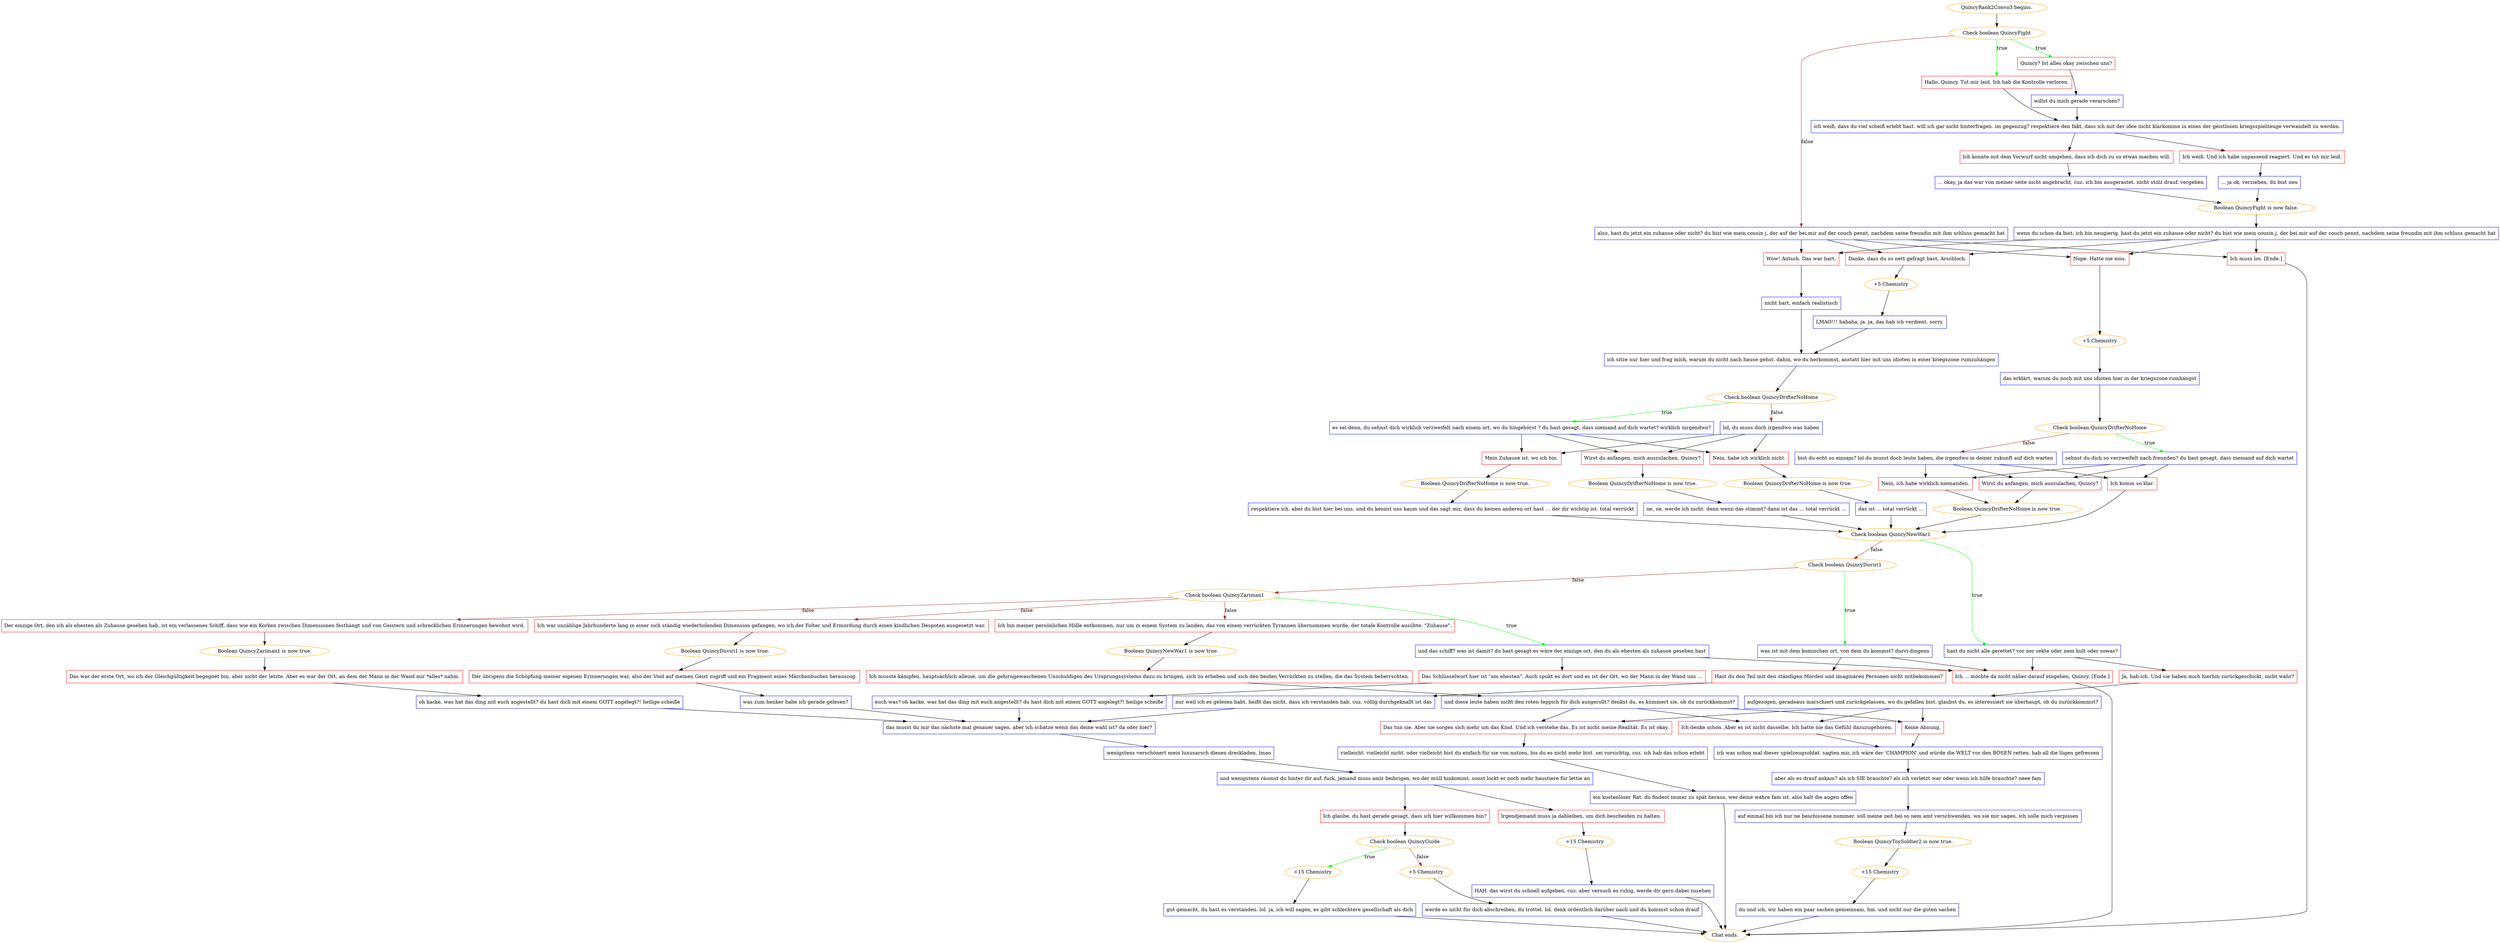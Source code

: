 digraph {
	"QuincyRank2Convo3 begins." [color=orange];
		"QuincyRank2Convo3 begins." -> j1601702419;
	j1601702419 [label="Check boolean QuincyFight",color=orange];
		j1601702419 -> j1694084769 [label=true,color=green];
		j1601702419 -> j3297997728 [label=true,color=green];
		j1601702419 -> j2319732819 [label=false,color=brown];
	j1694084769 [label="Quincy? Ist alles okay zwischen uns?",shape=box,color=red];
		j1694084769 -> j2025047068;
	j3297997728 [label="Hallo, Quincy. Tut mir leid. Ich hab die Kontrolle verloren.",shape=box,color=red];
		j3297997728 -> j3129482548;
	j2319732819 [label="also, hast du jetzt ein zuhause oder nicht? du bist wie mein cousin j, der auf der bei mir auf der couch pennt, nachdem seine freundin mit ihm schluss gemacht hat",shape=box,color=blue];
		j2319732819 -> j1448931252;
		j2319732819 -> j2518014073;
		j2319732819 -> j1787232933;
		j2319732819 -> j610652998;
	j2025047068 [label="willst du mich gerade verarschen?",shape=box,color=blue];
		j2025047068 -> j3129482548;
	j3129482548 [label="ich weiß, dass du viel scheiß erlebt hast. will ich gar nicht hinterfragen. im gegenzug? respektiere den fakt, dass ich mit der idee nicht klarkomme in eines der geistlosen kriegsspielzeuge verwandelt zu werden.",shape=box,color=blue];
		j3129482548 -> j2444073102;
		j3129482548 -> j3070292935;
	j1448931252 [label="Nope. Hatte nie eins.",shape=box,color=red];
		j1448931252 -> j2404862730;
	j2518014073 [label="Wow! Autsch. Das war hart.",shape=box,color=red];
		j2518014073 -> j2132056187;
	j1787232933 [label="Danke, dass du so nett gefragt hast, Arschloch.",shape=box,color=red];
		j1787232933 -> j22582597;
	j610652998 [label="Ich muss los. [Ende.]",shape=box,color=red];
		j610652998 -> "Chat ends.";
	j2444073102 [label="Ich konnte mit dem Vorwurf nicht umgehen, dass ich dich zu so etwas machen will.",shape=box,color=red];
		j2444073102 -> j2227640096;
	j3070292935 [label="Ich weiß. Und ich habe unpassend reagiert. Und es tut mir leid.",shape=box,color=red];
		j3070292935 -> j505418195;
	j2404862730 [label="+5 Chemistry",color=orange];
		j2404862730 -> j246227955;
	j2132056187 [label="nicht hart, einfach realistisch",shape=box,color=blue];
		j2132056187 -> j674284634;
	j22582597 [label="+5 Chemistry",color=orange];
		j22582597 -> j1219255023;
	"Chat ends." [color=orange];
	j2227640096 [label="... okay, ja das war von meiner seite nicht angebracht, cuz. ich bin ausgerastet. nicht stolz drauf. vergeben",shape=box,color=blue];
		j2227640096 -> j1904078219;
	j505418195 [label="... ja ok, verziehen, du bist neu",shape=box,color=blue];
		j505418195 -> j1904078219;
	j246227955 [label="das erklärt, warum du noch mit uns idioten hier in der kriegszone rumhängst",shape=box,color=blue];
		j246227955 -> j4197026530;
	j674284634 [label="ich sitze nur hier und frag mich, warum du nicht nach hause gehst. dahin, wo du herkommst, anstatt hier mit uns idioten in einer kriegszone rumzuhängen",shape=box,color=blue];
		j674284634 -> j1894094016;
	j1219255023 [label="LMAO!!! hahaha, ja. ja, das hab ich verdient. sorry.",shape=box,color=blue];
		j1219255023 -> j674284634;
	j1904078219 [label="Boolean QuincyFight is now false.",color=orange];
		j1904078219 -> j1401566725;
	j4197026530 [label="Check boolean QuincyDrifterNoHome",color=orange];
		j4197026530 -> j414782578 [label=true,color=green];
		j4197026530 -> j637598363 [label=false,color=brown];
	j1894094016 [label="Check boolean QuincyDrifterNoHome",color=orange];
		j1894094016 -> j3606142407 [label=true,color=green];
		j1894094016 -> j3568276627 [label=false,color=brown];
	j1401566725 [label="wenn du schon da bist, ich bin neugierig. hast du jetzt ein zuhause oder nicht? du bist wie mein cousin j, der bei mir auf der couch pennt, nachdem seine freundin mit ihm schluss gemacht hat",shape=box,color=blue];
		j1401566725 -> j1448931252;
		j1401566725 -> j2518014073;
		j1401566725 -> j1787232933;
		j1401566725 -> j610652998;
	j414782578 [label="sehnst du dich so verzweifelt nach freunden? du hast gesagt, dass niemand auf dich wartet",shape=box,color=blue];
		j414782578 -> j3864182837;
		j414782578 -> j4063546516;
		j414782578 -> j2136346951;
	j637598363 [label="bist du echt so einsam? lol du musst doch leute haben, die irgendwo in deiner zukunft auf dich warten",shape=box,color=blue];
		j637598363 -> j3864182837;
		j637598363 -> j4063546516;
		j637598363 -> j2136346951;
	j3606142407 [label="es sei denn, du sehnst dich wirklich verzweifelt nach einem ort, wo du hingehörst ? du hast gesagt, dass niemand auf dich wartet? wirklich nirgendwo?",shape=box,color=blue];
		j3606142407 -> j791407468;
		j3606142407 -> j3152754449;
		j3606142407 -> j2534317359;
	j3568276627 [label="lol, du muss doch irgendwo was haben",shape=box,color=blue];
		j3568276627 -> j791407468;
		j3568276627 -> j3152754449;
		j3568276627 -> j2534317359;
	j3864182837 [label="Nein, ich habe wirklich niemanden.",shape=box,color=red];
		j3864182837 -> j3282833082;
	j4063546516 [label="Wirst du anfangen, mich auszulachen, Quincy?",shape=box,color=red];
		j4063546516 -> j3282833082;
	j2136346951 [label="Ich komm so klar.",shape=box,color=red];
		j2136346951 -> j3757093126;
	j791407468 [label="Nein, habe ich wirklich nicht.",shape=box,color=red];
		j791407468 -> j3565403768;
	j3152754449 [label="Wirst du anfangen, mich auszulachen, Quincy?",shape=box,color=red];
		j3152754449 -> j4111262677;
	j2534317359 [label="Mein Zuhause ist, wo ich bin.",shape=box,color=red];
		j2534317359 -> j2505569278;
	j3282833082 [label="Boolean QuincyDrifterNoHome is now true.",color=orange];
		j3282833082 -> j3757093126;
	j3757093126 [label="Check boolean QuincyNewWar1",color=orange];
		j3757093126 -> j3228418771 [label=true,color=green];
		j3757093126 -> j2045940686 [label=false,color=brown];
	j3565403768 [label="Boolean QuincyDrifterNoHome is now true.",color=orange];
		j3565403768 -> j2208712115;
	j4111262677 [label="Boolean QuincyDrifterNoHome is now true.",color=orange];
		j4111262677 -> j1790836181;
	j2505569278 [label="Boolean QuincyDrifterNoHome is now true.",color=orange];
		j2505569278 -> j3536452080;
	j3228418771 [label="hast du nicht alle gerettet? vor ner sekte oder nem kult oder sowas?",shape=box,color=blue];
		j3228418771 -> j2061054236;
		j3228418771 -> j162812519;
	j2045940686 [label="Check boolean QuincyDuviri1",color=orange];
		j2045940686 -> j241694462 [label=true,color=green];
		j2045940686 -> j931242892 [label=false,color=brown];
	j2208712115 [label="das ist ... total verrückt ...",shape=box,color=blue];
		j2208712115 -> j3757093126;
	j1790836181 [label="ne, ne, werde ich nicht. denn wenn das stimmt? dann ist das ... total verrückt ...",shape=box,color=blue];
		j1790836181 -> j3757093126;
	j3536452080 [label="respektiere ich. aber du bist hier bei uns, und du kennst uns kaum und das sagt mir, dass du keinen anderen ort hast ... der dir wichtig ist. total verrückt",shape=box,color=blue];
		j3536452080 -> j3757093126;
	j2061054236 [label="Ja, hab ich. Und sie haben mich hierhin zurückgeschickt, nicht wahr?",shape=box,color=red];
		j2061054236 -> j1938755466;
	j162812519 [label="Ich ... möchte da nicht näher darauf eingehen, Quincy. [Ende.]",shape=box,color=red];
		j162812519 -> "Chat ends.";
	j241694462 [label="was ist mit dem komischen ort, von dem du kommst? durvi-dingens",shape=box,color=blue];
		j241694462 -> j2646695905;
		j241694462 -> j162812519;
	j931242892 [label="Check boolean QuincyZariman1",color=orange];
		j931242892 -> j1417831958 [label=true,color=green];
		j931242892 -> j300327495 [label=false,color=brown];
		j931242892 -> j3224981423 [label=false,color=brown];
		j931242892 -> j1619250092 [label=false,color=brown];
	j1938755466 [label="aufgezogen, geradeaus marschiert und zurückgelassen, wo du gefallen bist. glaubst du, es interessiert sie überhaupt, ob du zurückkommst?",shape=box,color=blue];
		j1938755466 -> j1087905634;
		j1938755466 -> j2541155991;
		j1938755466 -> j1917183889;
	j2646695905 [label="Hast du den Teil mit den ständigen Morden und imaginären Personen nicht mitbekommen?",shape=box,color=red];
		j2646695905 -> j3024191189;
	j1417831958 [label="und das schiff? was ist damit? du hast gesagt es wäre der einzige ort, den du als ehesten als zuhause gesehen hast",shape=box,color=blue];
		j1417831958 -> j4221325180;
		j1417831958 -> j162812519;
	j300327495 [label="Ich bin meiner persönlichen Hölle entkommen, nur um in einem System zu landen, das von einem verrückten Tyrannen übernommen wurde, der totale Kontrolle ausübte. \"Zuhause\".",shape=box,color=red];
		j300327495 -> j1224939907;
	j3224981423 [label="Der einzige Ort, den ich als ehesten als Zuhause gesehen hab, ist ein verlassenes Schiff, dass wie ein Korken zwischen Dimensionen festhängt und von Geistern und schrecklichen Erinnerungen bewohnt wird.",shape=box,color=red];
		j3224981423 -> j847986611;
	j1619250092 [label="Ich war unzählige Jahrhunderte lang in einer sich ständig wiederholenden Dimension gefangen, wo ich der Folter und Ermordung durch einen kindlichen Despoten ausgesetzt war.",shape=box,color=red];
		j1619250092 -> j2074972260;
	j1087905634 [label="Keine Ahnung.",shape=box,color=red];
		j1087905634 -> j4098548397;
	j2541155991 [label="Ich denke schon. Aber es ist nicht dasselbe. Ich hatte nie das Gefühl dazuzugehören.",shape=box,color=red];
		j2541155991 -> j4098548397;
	j1917183889 [label="Das tun sie. Aber sie sorgen sich mehr um das Kind. Und ich verstehe das. Es ist nicht meine Realität. Es ist okay.",shape=box,color=red];
		j1917183889 -> j3575559139;
	j3024191189 [label="nur weil ich es gelesen habt, heißt das nicht, dass ich verstanden hab, cuz. völlig durchgeknallt ist das",shape=box,color=blue];
		j3024191189 -> j3586128486;
	j4221325180 [label="Das Schlüsselwort hier ist \"am ehesten\". Auch spukt es dort und es ist der Ort, wo der Mann in der Wand uns ...",shape=box,color=red];
		j4221325180 -> j960773411;
	j1224939907 [label="Boolean QuincyNewWar1 is now true.",color=orange];
		j1224939907 -> j585023190;
	j847986611 [label="Boolean QuincyZariman1 is now true.",color=orange];
		j847986611 -> j2789740227;
	j2074972260 [label="Boolean QuincyDuviri1 is now true.",color=orange];
		j2074972260 -> j2157626281;
	j4098548397 [label="ich was schon mal dieser spielzeugsoldat. sagten mir, ich wäre der 'CHAMPION' und würde die WELT vor den BÖSEN retten. hab all die lügen gefressen",shape=box,color=blue];
		j4098548397 -> j578593233;
	j3575559139 [label="vielleicht. vielleicht nicht. oder vielleicht bist du einfach für sie von nutzen, bis du es nicht mehr bist. sei vorsichtig, cuz. ich hab das schon erlebt",shape=box,color=blue];
		j3575559139 -> j2435821500;
	j3586128486 [label="das musst du mir das nächste mal genauer sagen. aber ich schätze wenn das deine wahl ist? da oder hier?",shape=box,color=blue];
		j3586128486 -> j2216845668;
	j960773411 [label="euch was? oh kacke, was hat das ding mit euch angestellt? du hast dich mit einem GOTT angelegt?! heilige scheiße",shape=box,color=blue];
		j960773411 -> j3586128486;
	j585023190 [label="Ich musste kämpfen, hauptsächlich alleine, um die gehirngewaschenen Unschuldigen des Ursprungssystems dazu zu bringen, sich zu erheben und sich den beiden Verrückten zu stellen, die das System beherrschten.",shape=box,color=red];
		j585023190 -> j3384403015;
	j2789740227 [label="Das war der erste Ort, wo ich der Gleichgültigkeit begegnet bin, aber nicht der letzte. Aber es war der Ort, an dem der Mann in der Wand mir *alles* nahm.",shape=box,color=red];
		j2789740227 -> j4255536115;
	j2157626281 [label="Der übrigens die Schöpfung meiner eigenen Erinnerungen war, also der Void auf meinen Geist zugriff und ein Fragment eines Märchenbuches herauszog.",shape=box,color=red];
		j2157626281 -> j1263575407;
	j578593233 [label="aber als es drauf ankam? als ich SIE brauchte? als ich verletzt war oder wenn ich hilfe brauchte? neee fam",shape=box,color=blue];
		j578593233 -> j1327220701;
	j2435821500 [label="ein kostenloser Rat. du findest immer zu spät heraus, wer deine wahre fam ist. also halt die augen offen",shape=box,color=blue];
		j2435821500 -> "Chat ends.";
	j2216845668 [label="wenigstens verschönert mein luxusarsch diesen dreckladen, lmao",shape=box,color=blue];
		j2216845668 -> j2833434939;
	j3384403015 [label="und diese leute haben nicht den roten teppich für dich ausgerollt? denkst du, es kümmert sie, ob du zurückkommst?",shape=box,color=blue];
		j3384403015 -> j1087905634;
		j3384403015 -> j2541155991;
		j3384403015 -> j1917183889;
	j4255536115 [label="oh kacke, was hat das ding mit euch angestellt? du hast dich mit einem GOTT angelegt?! heilige scheiße",shape=box,color=blue];
		j4255536115 -> j3586128486;
	j1263575407 [label="was zum henker habe ich gerade gelesen?",shape=box,color=blue];
		j1263575407 -> j3586128486;
	j1327220701 [label="auf einmal bin ich nur ne beschissene nummer. soll meine zeit bei so nem amt verschwenden, wo sie mir sagen, ich solle mich verpissen",shape=box,color=blue];
		j1327220701 -> j4007599334;
	j2833434939 [label="und wenigstens räumst du hinter dir auf. fuck, jemand muss amir beibrigen, wo der müll hinkommt, sonst lockt er noch mehr haustiere für lettie an",shape=box,color=blue];
		j2833434939 -> j758039526;
		j2833434939 -> j3666642396;
	j4007599334 [label="Boolean QuincyToySoldier2 is now true.",color=orange];
		j4007599334 -> j226688684;
	j758039526 [label="Ich glaube, du hast gerade gesagt, dass ich hier willkommen bin?",shape=box,color=red];
		j758039526 -> j420825227;
	j3666642396 [label="Irgendjemand muss ja dableiben, um dich bescheiden zu halten.",shape=box,color=red];
		j3666642396 -> j257441407;
	j226688684 [label="+15 Chemistry",color=orange];
		j226688684 -> j1653493201;
	j420825227 [label="Check boolean QuincyGuide",color=orange];
		j420825227 -> j3898569534 [label=true,color=green];
		j420825227 -> j1200407987 [label=false,color=brown];
	j257441407 [label="+15 Chemistry",color=orange];
		j257441407 -> j2769843252;
	j1653493201 [label="du und ich, wir haben ein paar sachen gemeinsam, hm. und nicht nur die guten sachen",shape=box,color=blue];
		j1653493201 -> "Chat ends.";
	j3898569534 [label="+15 Chemistry",color=orange];
		j3898569534 -> j1098478835;
	j1200407987 [label="+5 Chemistry",color=orange];
		j1200407987 -> j1942790825;
	j2769843252 [label="HAH. das wirst du schnell aufgeben, cuz. aber versuch es ruhig, werde dir gern dabei zusehen",shape=box,color=blue];
		j2769843252 -> "Chat ends.";
	j1098478835 [label="gut gemacht, du hast es verstanden. lol. ja, ich will sagen, es gibt schlechtere gesellschaft als dich",shape=box,color=blue];
		j1098478835 -> "Chat ends.";
	j1942790825 [label="werde es nicht für dich abschreiben, du trottel. lol. denk ordentlich darüber nach und du kommst schon drauf",shape=box,color=blue];
		j1942790825 -> "Chat ends.";
}